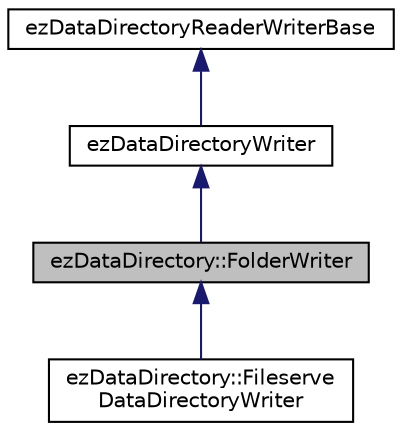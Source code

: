 digraph "ezDataDirectory::FolderWriter"
{
 // LATEX_PDF_SIZE
  edge [fontname="Helvetica",fontsize="10",labelfontname="Helvetica",labelfontsize="10"];
  node [fontname="Helvetica",fontsize="10",shape=record];
  Node1 [label="ezDataDirectory::FolderWriter",height=0.2,width=0.4,color="black", fillcolor="grey75", style="filled", fontcolor="black",tooltip="Handles writing to ordinary files."];
  Node2 -> Node1 [dir="back",color="midnightblue",fontsize="10",style="solid",fontname="Helvetica"];
  Node2 [label="ezDataDirectoryWriter",height=0.2,width=0.4,color="black", fillcolor="white", style="filled",URL="$d1/dd8/classez_data_directory_writer.htm",tooltip="A base class for writers that handle writing to a (virtual) file inside a data directory."];
  Node3 -> Node2 [dir="back",color="midnightblue",fontsize="10",style="solid",fontname="Helvetica"];
  Node3 [label="ezDataDirectoryReaderWriterBase",height=0.2,width=0.4,color="black", fillcolor="white", style="filled",URL="$d2/d00/classez_data_directory_reader_writer_base.htm",tooltip="This is the base class for all data directory readers/writers."];
  Node1 -> Node4 [dir="back",color="midnightblue",fontsize="10",style="solid",fontname="Helvetica"];
  Node4 [label="ezDataDirectory::Fileserve\lDataDirectoryWriter",height=0.2,width=0.4,color="black", fillcolor="white", style="filled",URL="$df/d6f/classez_data_directory_1_1_fileserve_data_directory_writer.htm",tooltip=" "];
}

